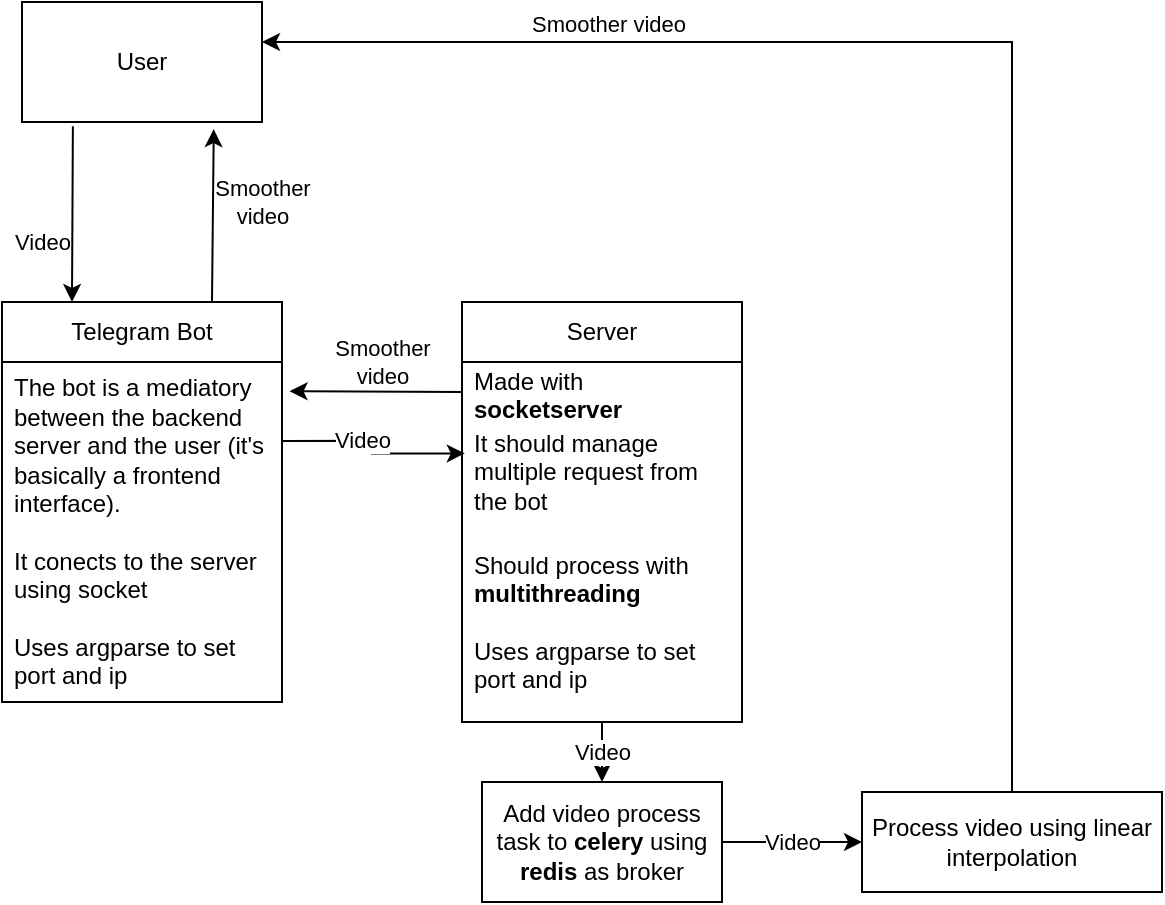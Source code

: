 <mxfile version="21.2.1" type="device">
  <diagram name="Página-1" id="Nx-LRYKRtujanRlBOPj6">
    <mxGraphModel dx="781" dy="398" grid="1" gridSize="10" guides="1" tooltips="1" connect="1" arrows="1" fold="1" page="1" pageScale="1" pageWidth="827" pageHeight="1169" math="0" shadow="0">
      <root>
        <mxCell id="0" />
        <mxCell id="1" parent="0" />
        <mxCell id="O2t3CqSgtiDBvPE-B0_7-1" value="User" style="rounded=0;whiteSpace=wrap;html=1;" parent="1" vertex="1">
          <mxGeometry x="120" y="10" width="120" height="60" as="geometry" />
        </mxCell>
        <mxCell id="O2t3CqSgtiDBvPE-B0_7-2" value="Telegram Bot" style="swimlane;fontStyle=0;childLayout=stackLayout;horizontal=1;startSize=30;horizontalStack=0;resizeParent=1;resizeParentMax=0;resizeLast=0;collapsible=1;marginBottom=0;whiteSpace=wrap;html=1;" parent="1" vertex="1">
          <mxGeometry x="110" y="160" width="140" height="200" as="geometry">
            <mxRectangle x="110" y="140" width="60" height="30" as="alternateBounds" />
          </mxGeometry>
        </mxCell>
        <mxCell id="O2t3CqSgtiDBvPE-B0_7-5" value="The bot is a mediatory between the backend server and the user (it&#39;s basically a frontend interface).&lt;br&gt;&lt;br&gt;It conects to the server using socket&lt;br&gt;&lt;br&gt;Uses argparse to set port and ip" style="text;strokeColor=none;fillColor=none;align=left;verticalAlign=middle;spacingLeft=4;spacingRight=4;overflow=hidden;points=[[0,0.5],[1,0.5]];portConstraint=eastwest;rotatable=0;whiteSpace=wrap;html=1;" parent="O2t3CqSgtiDBvPE-B0_7-2" vertex="1">
          <mxGeometry y="30" width="140" height="170" as="geometry" />
        </mxCell>
        <mxCell id="O2t3CqSgtiDBvPE-B0_7-11" value="Video" style="endArrow=classic;html=1;rounded=0;entryX=0.25;entryY=0;entryDx=0;entryDy=0;exitX=0.212;exitY=1.036;exitDx=0;exitDy=0;exitPerimeter=0;" parent="1" source="O2t3CqSgtiDBvPE-B0_7-1" target="O2t3CqSgtiDBvPE-B0_7-2" edge="1">
          <mxGeometry x="0.319" y="-15" width="50" height="50" relative="1" as="geometry">
            <mxPoint x="120" y="100" as="sourcePoint" />
            <mxPoint x="190" y="110" as="targetPoint" />
            <mxPoint as="offset" />
          </mxGeometry>
        </mxCell>
        <mxCell id="O2t3CqSgtiDBvPE-B0_7-30" value="Video" style="edgeStyle=orthogonalEdgeStyle;rounded=0;orthogonalLoop=1;jettySize=auto;html=1;exitX=0.5;exitY=1;exitDx=0;exitDy=0;entryX=0.5;entryY=0;entryDx=0;entryDy=0;" parent="1" source="O2t3CqSgtiDBvPE-B0_7-12" target="O2t3CqSgtiDBvPE-B0_7-29" edge="1">
          <mxGeometry relative="1" as="geometry" />
        </mxCell>
        <mxCell id="O2t3CqSgtiDBvPE-B0_7-12" value="Server" style="swimlane;fontStyle=0;childLayout=stackLayout;horizontal=1;startSize=30;horizontalStack=0;resizeParent=1;resizeParentMax=0;resizeLast=0;collapsible=1;marginBottom=0;whiteSpace=wrap;html=1;" parent="1" vertex="1">
          <mxGeometry x="340" y="160" width="140" height="210" as="geometry" />
        </mxCell>
        <mxCell id="O2t3CqSgtiDBvPE-B0_7-13" value="Made with &lt;b&gt;socketserver&lt;/b&gt;" style="text;strokeColor=none;fillColor=none;align=left;verticalAlign=middle;spacingLeft=4;spacingRight=4;overflow=hidden;points=[[0,0.5],[1,0.5]];portConstraint=eastwest;rotatable=0;whiteSpace=wrap;html=1;" parent="O2t3CqSgtiDBvPE-B0_7-12" vertex="1">
          <mxGeometry y="30" width="140" height="30" as="geometry" />
        </mxCell>
        <mxCell id="O2t3CqSgtiDBvPE-B0_7-14" value="It should manage multiple request from the bot" style="text;strokeColor=none;fillColor=none;align=left;verticalAlign=middle;spacingLeft=4;spacingRight=4;overflow=hidden;points=[[0,0.5],[1,0.5]];portConstraint=eastwest;rotatable=0;whiteSpace=wrap;html=1;" parent="O2t3CqSgtiDBvPE-B0_7-12" vertex="1">
          <mxGeometry y="60" width="140" height="50" as="geometry" />
        </mxCell>
        <mxCell id="O2t3CqSgtiDBvPE-B0_7-15" value="Should process with &lt;b&gt;multithreading&lt;/b&gt;&lt;br&gt;&lt;br&gt;Uses argparse to set port and ip" style="text;strokeColor=none;fillColor=none;align=left;verticalAlign=middle;spacingLeft=4;spacingRight=4;overflow=hidden;points=[[0,0.5],[1,0.5]];portConstraint=eastwest;rotatable=0;whiteSpace=wrap;html=1;" parent="O2t3CqSgtiDBvPE-B0_7-12" vertex="1">
          <mxGeometry y="110" width="140" height="100" as="geometry" />
        </mxCell>
        <mxCell id="O2t3CqSgtiDBvPE-B0_7-16" style="edgeStyle=orthogonalEdgeStyle;rounded=0;orthogonalLoop=1;jettySize=auto;html=1;exitX=1.002;exitY=0.232;exitDx=0;exitDy=0;entryX=0.01;entryY=0.314;entryDx=0;entryDy=0;entryPerimeter=0;exitPerimeter=0;" parent="1" source="O2t3CqSgtiDBvPE-B0_7-5" target="O2t3CqSgtiDBvPE-B0_7-14" edge="1">
          <mxGeometry relative="1" as="geometry" />
        </mxCell>
        <mxCell id="O2t3CqSgtiDBvPE-B0_7-17" value="Video" style="edgeLabel;html=1;align=center;verticalAlign=middle;resizable=0;points=[];" parent="O2t3CqSgtiDBvPE-B0_7-16" vertex="1" connectable="0">
          <mxGeometry x="-0.184" y="1" relative="1" as="geometry">
            <mxPoint as="offset" />
          </mxGeometry>
        </mxCell>
        <mxCell id="O2t3CqSgtiDBvPE-B0_7-32" value="Smoother video" style="edgeStyle=orthogonalEdgeStyle;rounded=0;orthogonalLoop=1;jettySize=auto;html=1;" parent="1" source="O2t3CqSgtiDBvPE-B0_7-20" target="O2t3CqSgtiDBvPE-B0_7-1" edge="1">
          <mxGeometry x="0.538" y="-9" relative="1" as="geometry">
            <mxPoint as="offset" />
            <mxPoint x="615" y="30" as="targetPoint" />
            <Array as="points">
              <mxPoint x="615" y="30" />
            </Array>
          </mxGeometry>
        </mxCell>
        <mxCell id="O2t3CqSgtiDBvPE-B0_7-20" value="Process video using linear interpolation" style="rounded=0;whiteSpace=wrap;html=1;" parent="1" vertex="1">
          <mxGeometry x="540" y="405" width="150" height="50" as="geometry" />
        </mxCell>
        <mxCell id="O2t3CqSgtiDBvPE-B0_7-21" value="" style="endArrow=classic;html=1;rounded=0;exitX=0;exitY=0.5;exitDx=0;exitDy=0;entryX=1.027;entryY=0.086;entryDx=0;entryDy=0;entryPerimeter=0;" parent="1" source="O2t3CqSgtiDBvPE-B0_7-13" target="O2t3CqSgtiDBvPE-B0_7-5" edge="1">
          <mxGeometry width="50" height="50" relative="1" as="geometry">
            <mxPoint x="500" y="110" as="sourcePoint" />
            <mxPoint x="550" y="60" as="targetPoint" />
          </mxGeometry>
        </mxCell>
        <mxCell id="O2t3CqSgtiDBvPE-B0_7-22" value="Smoother&lt;br&gt;video" style="edgeLabel;html=1;align=center;verticalAlign=middle;resizable=0;points=[];" parent="O2t3CqSgtiDBvPE-B0_7-21" vertex="1" connectable="0">
          <mxGeometry x="0.345" y="-2" relative="1" as="geometry">
            <mxPoint x="18" y="-13" as="offset" />
          </mxGeometry>
        </mxCell>
        <mxCell id="O2t3CqSgtiDBvPE-B0_7-23" value="" style="endArrow=classic;html=1;rounded=0;exitX=0.75;exitY=0;exitDx=0;exitDy=0;entryX=0.799;entryY=1.059;entryDx=0;entryDy=0;entryPerimeter=0;" parent="1" source="O2t3CqSgtiDBvPE-B0_7-2" target="O2t3CqSgtiDBvPE-B0_7-1" edge="1">
          <mxGeometry width="50" height="50" relative="1" as="geometry">
            <mxPoint x="326" y="110" as="sourcePoint" />
            <mxPoint x="240" y="110" as="targetPoint" />
          </mxGeometry>
        </mxCell>
        <mxCell id="O2t3CqSgtiDBvPE-B0_7-24" value="Smoother&lt;br&gt;video" style="edgeLabel;html=1;align=center;verticalAlign=middle;resizable=0;points=[];" parent="O2t3CqSgtiDBvPE-B0_7-23" vertex="1" connectable="0">
          <mxGeometry x="0.345" y="-2" relative="1" as="geometry">
            <mxPoint x="22" y="8" as="offset" />
          </mxGeometry>
        </mxCell>
        <mxCell id="O2t3CqSgtiDBvPE-B0_7-31" value="Video" style="edgeStyle=orthogonalEdgeStyle;rounded=0;orthogonalLoop=1;jettySize=auto;html=1;entryX=0;entryY=0.5;entryDx=0;entryDy=0;" parent="1" source="O2t3CqSgtiDBvPE-B0_7-29" target="O2t3CqSgtiDBvPE-B0_7-20" edge="1">
          <mxGeometry relative="1" as="geometry" />
        </mxCell>
        <mxCell id="O2t3CqSgtiDBvPE-B0_7-29" value="Add video process task to &lt;b&gt;celery&lt;/b&gt; using &lt;b&gt;redis&lt;/b&gt; as broker" style="rounded=0;whiteSpace=wrap;html=1;" parent="1" vertex="1">
          <mxGeometry x="350" y="400" width="120" height="60" as="geometry" />
        </mxCell>
      </root>
    </mxGraphModel>
  </diagram>
</mxfile>
